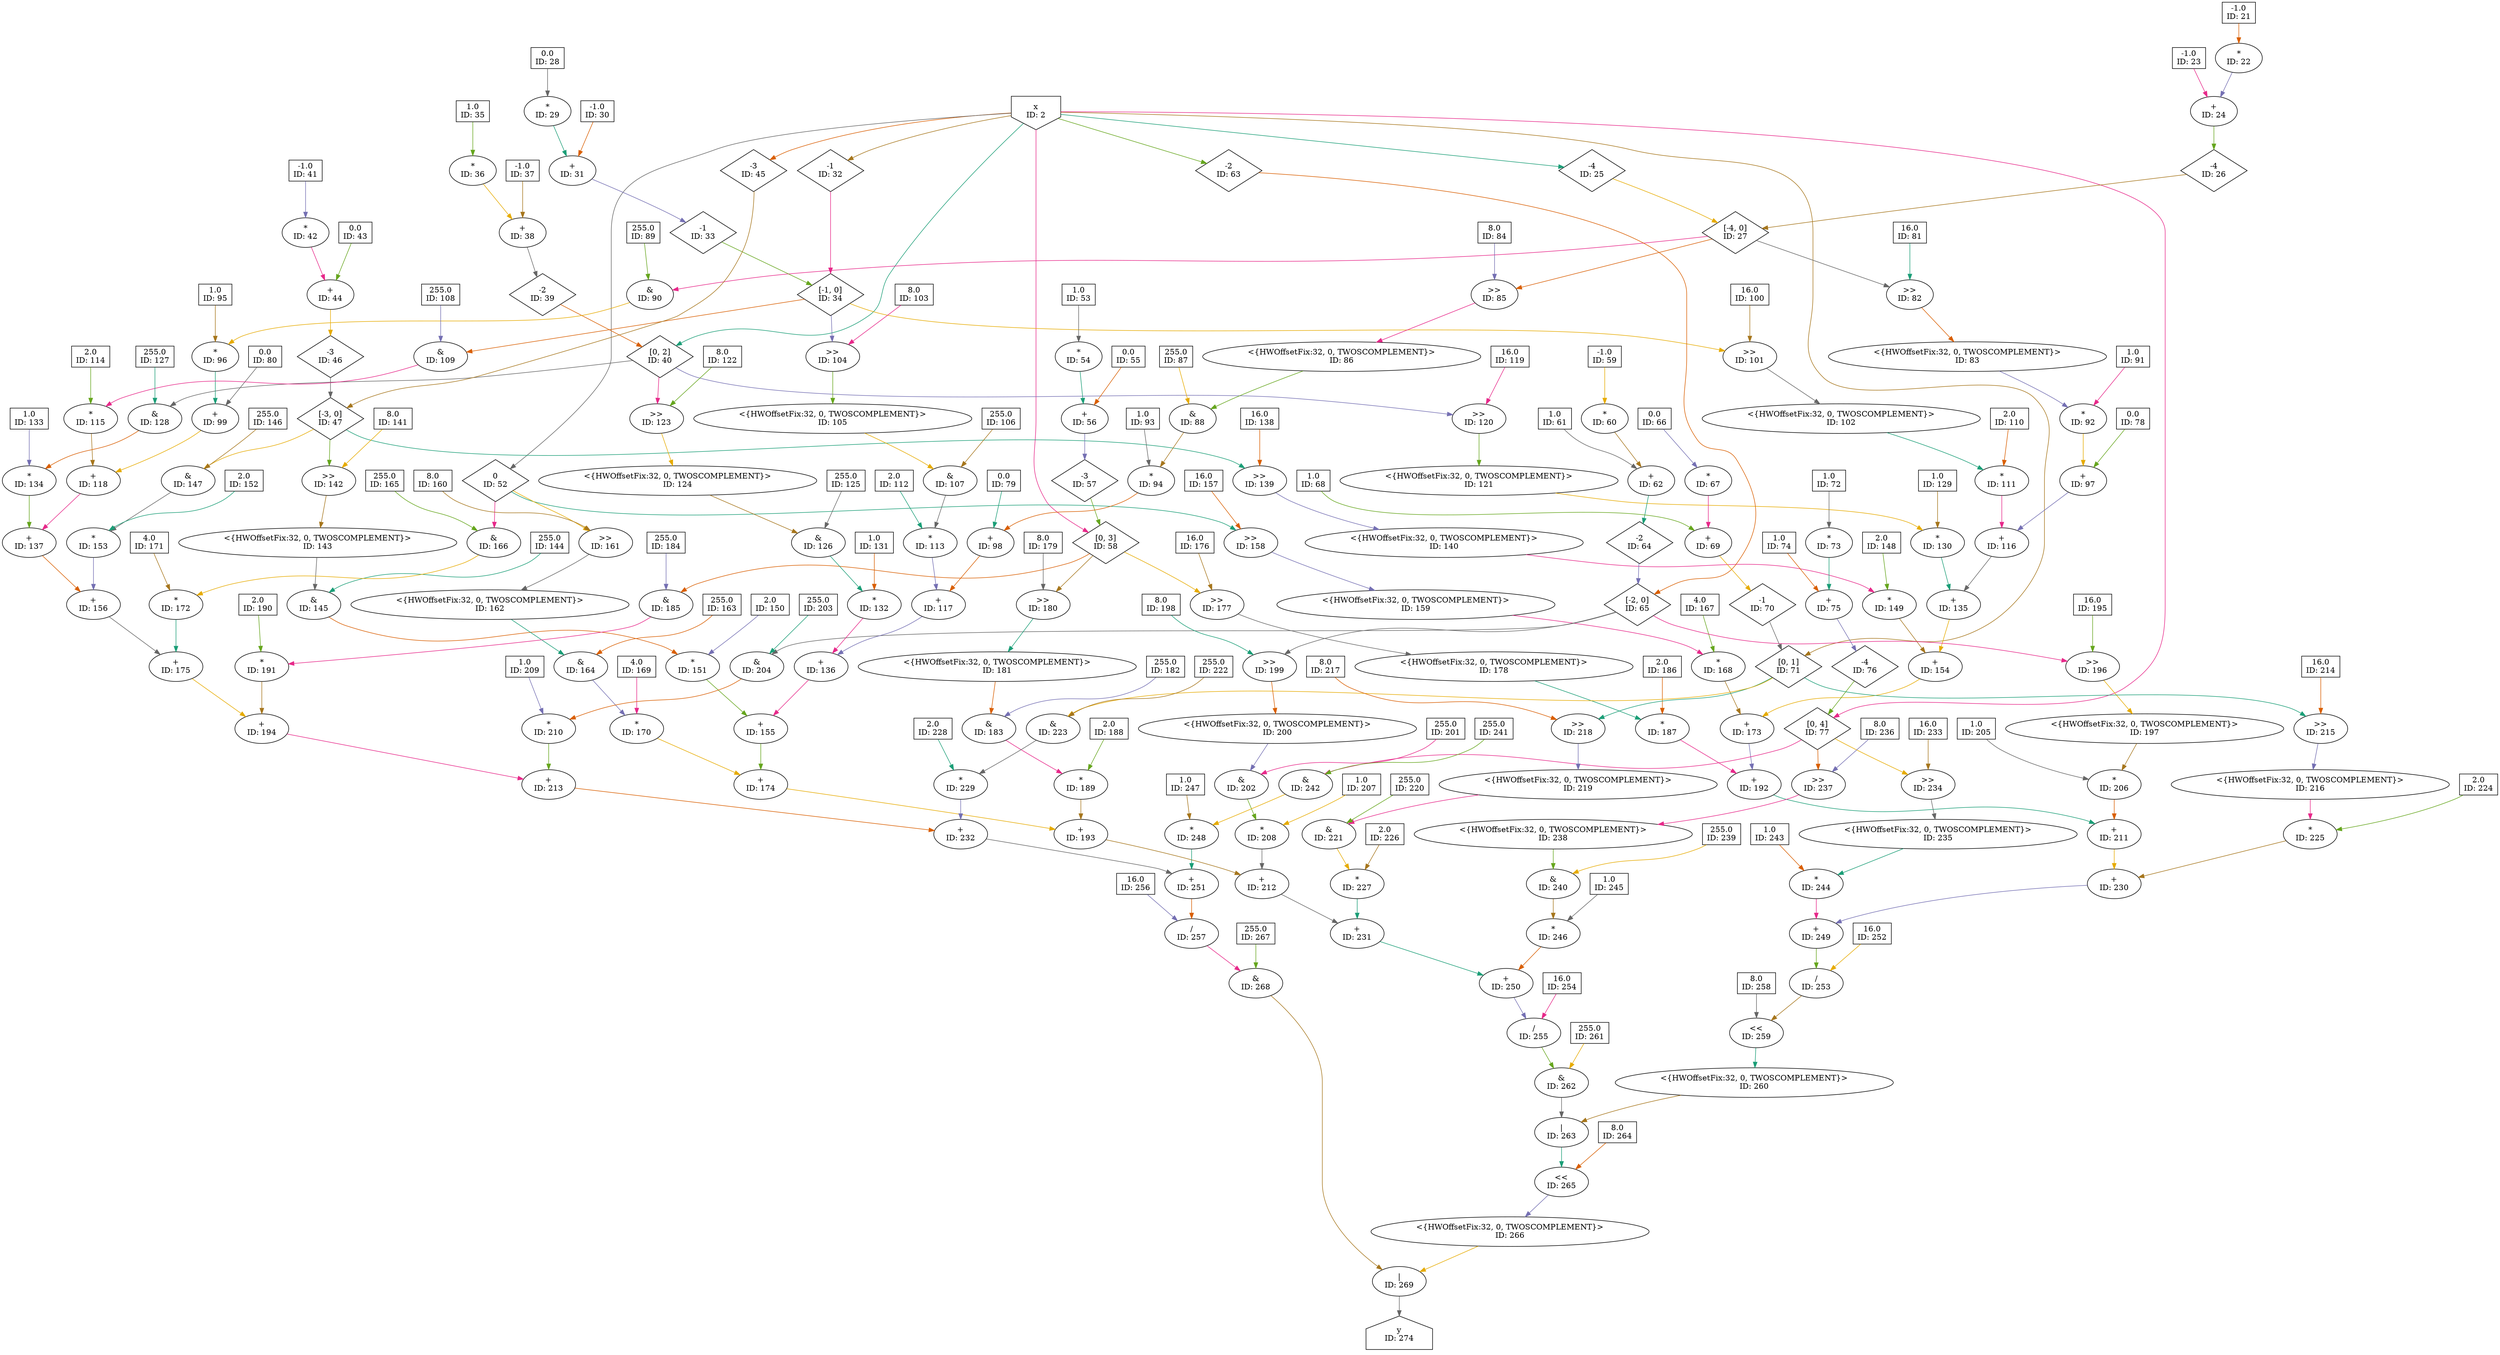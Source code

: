 digraph GaussianBlurDFEKernel_original{
	NodeConstantRawBits78 [shape=box, label="0.0\nID: 78"];
	NodeInput2 [shape=invhouse, label="x\nID: 2"];
	NodeStreamOffset25 [shape=diamond, label="-4\nID: 25"];
	NodeConstantDouble21 [shape=box, label="-1.0\nID: 21"];
	NodeMul22 [label="*\nID: 22"];
	NodeConstantDouble23 [shape=box, label="-1.0\nID: 23"];
	NodeAdd24 [label="+\nID: 24"];
	NodeStreamOffset26 [shape=diamond, label="-4\nID: 26"];
	NodeDynamicStreamOffset27 [shape=diamond, label="[-4, 0]\nID: 27"];
	NodeConstantDouble81 [shape=box, label="16.0\nID: 81"];
	NodeShift82 [label=">>\nID: 82"];
	NodeReinterpret83 [label="<{HWOffsetFix:32, 0, TWOSCOMPLEMENT}>\nID: 83"];
	NodeConstantDouble91 [shape=box, label="1.0\nID: 91"];
	NodeMul92 [label="*\nID: 92"];
	NodeAdd97 [label="+\nID: 97"];
	NodeStreamOffset32 [shape=diamond, label="-1\nID: 32"];
	NodeConstantDouble28 [shape=box, label="0.0\nID: 28"];
	NodeMul29 [label="*\nID: 29"];
	NodeConstantDouble30 [shape=box, label="-1.0\nID: 30"];
	NodeAdd31 [label="+\nID: 31"];
	NodeStreamOffset33 [shape=diamond, label="-1\nID: 33"];
	NodeDynamicStreamOffset34 [shape=diamond, label="[-1, 0]\nID: 34"];
	NodeConstantDouble100 [shape=box, label="16.0\nID: 100"];
	NodeShift101 [label=">>\nID: 101"];
	NodeReinterpret102 [label="<{HWOffsetFix:32, 0, TWOSCOMPLEMENT}>\nID: 102"];
	NodeConstantDouble110 [shape=box, label="2.0\nID: 110"];
	NodeMul111 [label="*\nID: 111"];
	NodeAdd116 [label="+\nID: 116"];
	NodeConstantDouble35 [shape=box, label="1.0\nID: 35"];
	NodeMul36 [label="*\nID: 36"];
	NodeConstantDouble37 [shape=box, label="-1.0\nID: 37"];
	NodeAdd38 [label="+\nID: 38"];
	NodeStreamOffset39 [shape=diamond, label="-2\nID: 39"];
	NodeDynamicStreamOffset40 [shape=diamond, label="[0, 2]\nID: 40"];
	NodeConstantDouble119 [shape=box, label="16.0\nID: 119"];
	NodeShift120 [label=">>\nID: 120"];
	NodeReinterpret121 [label="<{HWOffsetFix:32, 0, TWOSCOMPLEMENT}>\nID: 121"];
	NodeConstantDouble129 [shape=box, label="1.0\nID: 129"];
	NodeMul130 [label="*\nID: 130"];
	NodeAdd135 [label="+\nID: 135"];
	NodeStreamOffset45 [shape=diamond, label="-3\nID: 45"];
	NodeConstantDouble41 [shape=box, label="-1.0\nID: 41"];
	NodeMul42 [label="*\nID: 42"];
	NodeConstantDouble43 [shape=box, label="0.0\nID: 43"];
	NodeAdd44 [label="+\nID: 44"];
	NodeStreamOffset46 [shape=diamond, label="-3\nID: 46"];
	NodeDynamicStreamOffset47 [shape=diamond, label="[-3, 0]\nID: 47"];
	NodeConstantDouble138 [shape=box, label="16.0\nID: 138"];
	NodeShift139 [label=">>\nID: 139"];
	NodeReinterpret140 [label="<{HWOffsetFix:32, 0, TWOSCOMPLEMENT}>\nID: 140"];
	NodeConstantDouble148 [shape=box, label="2.0\nID: 148"];
	NodeMul149 [label="*\nID: 149"];
	NodeAdd154 [label="+\nID: 154"];
	NodeStreamOffset52 [shape=diamond, label="0\nID: 52"];
	NodeConstantDouble157 [shape=box, label="16.0\nID: 157"];
	NodeShift158 [label=">>\nID: 158"];
	NodeReinterpret159 [label="<{HWOffsetFix:32, 0, TWOSCOMPLEMENT}>\nID: 159"];
	NodeConstantDouble167 [shape=box, label="4.0\nID: 167"];
	NodeMul168 [label="*\nID: 168"];
	NodeAdd173 [label="+\nID: 173"];
	NodeConstantDouble53 [shape=box, label="1.0\nID: 53"];
	NodeMul54 [label="*\nID: 54"];
	NodeConstantDouble55 [shape=box, label="0.0\nID: 55"];
	NodeAdd56 [label="+\nID: 56"];
	NodeStreamOffset57 [shape=diamond, label="-3\nID: 57"];
	NodeDynamicStreamOffset58 [shape=diamond, label="[0, 3]\nID: 58"];
	NodeConstantDouble176 [shape=box, label="16.0\nID: 176"];
	NodeShift177 [label=">>\nID: 177"];
	NodeReinterpret178 [label="<{HWOffsetFix:32, 0, TWOSCOMPLEMENT}>\nID: 178"];
	NodeConstantDouble186 [shape=box, label="2.0\nID: 186"];
	NodeMul187 [label="*\nID: 187"];
	NodeAdd192 [label="+\nID: 192"];
	NodeStreamOffset63 [shape=diamond, label="-2\nID: 63"];
	NodeConstantDouble59 [shape=box, label="-1.0\nID: 59"];
	NodeMul60 [label="*\nID: 60"];
	NodeConstantDouble61 [shape=box, label="1.0\nID: 61"];
	NodeAdd62 [label="+\nID: 62"];
	NodeStreamOffset64 [shape=diamond, label="-2\nID: 64"];
	NodeDynamicStreamOffset65 [shape=diamond, label="[-2, 0]\nID: 65"];
	NodeConstantDouble195 [shape=box, label="16.0\nID: 195"];
	NodeShift196 [label=">>\nID: 196"];
	NodeReinterpret197 [label="<{HWOffsetFix:32, 0, TWOSCOMPLEMENT}>\nID: 197"];
	NodeConstantDouble205 [shape=box, label="1.0\nID: 205"];
	NodeMul206 [label="*\nID: 206"];
	NodeAdd211 [label="+\nID: 211"];
	NodeConstantDouble66 [shape=box, label="0.0\nID: 66"];
	NodeMul67 [label="*\nID: 67"];
	NodeConstantDouble68 [shape=box, label="1.0\nID: 68"];
	NodeAdd69 [label="+\nID: 69"];
	NodeStreamOffset70 [shape=diamond, label="-1\nID: 70"];
	NodeDynamicStreamOffset71 [shape=diamond, label="[0, 1]\nID: 71"];
	NodeConstantDouble214 [shape=box, label="16.0\nID: 214"];
	NodeShift215 [label=">>\nID: 215"];
	NodeReinterpret216 [label="<{HWOffsetFix:32, 0, TWOSCOMPLEMENT}>\nID: 216"];
	NodeConstantDouble224 [shape=box, label="2.0\nID: 224"];
	NodeMul225 [label="*\nID: 225"];
	NodeAdd230 [label="+\nID: 230"];
	NodeConstantDouble72 [shape=box, label="1.0\nID: 72"];
	NodeMul73 [label="*\nID: 73"];
	NodeConstantDouble74 [shape=box, label="1.0\nID: 74"];
	NodeAdd75 [label="+\nID: 75"];
	NodeStreamOffset76 [shape=diamond, label="-4\nID: 76"];
	NodeDynamicStreamOffset77 [shape=diamond, label="[0, 4]\nID: 77"];
	NodeConstantDouble233 [shape=box, label="16.0\nID: 233"];
	NodeShift234 [label=">>\nID: 234"];
	NodeReinterpret235 [label="<{HWOffsetFix:32, 0, TWOSCOMPLEMENT}>\nID: 235"];
	NodeConstantDouble243 [shape=box, label="1.0\nID: 243"];
	NodeMul244 [label="*\nID: 244"];
	NodeAdd249 [label="+\nID: 249"];
	NodeConstantDouble252 [shape=box, label="16.0\nID: 252"];
	NodeDiv253 [label="/\nID: 253"];
	NodeConstantDouble258 [shape=box, label="8.0\nID: 258"];
	NodeShift259 [label="<<\nID: 259"];
	NodeReinterpret260 [label="<{HWOffsetFix:32, 0, TWOSCOMPLEMENT}>\nID: 260"];
	NodeConstantRawBits79 [shape=box, label="0.0\nID: 79"];
	NodeConstantDouble84 [shape=box, label="8.0\nID: 84"];
	NodeShift85 [label=">>\nID: 85"];
	NodeReinterpret86 [label="<{HWOffsetFix:32, 0, TWOSCOMPLEMENT}>\nID: 86"];
	NodeConstantDouble87 [shape=box, label="255.0\nID: 87"];
	NodeAnd88 [label="&\nID: 88"];
	NodeConstantDouble93 [shape=box, label="1.0\nID: 93"];
	NodeMul94 [label="*\nID: 94"];
	NodeAdd98 [label="+\nID: 98"];
	NodeConstantDouble103 [shape=box, label="8.0\nID: 103"];
	NodeShift104 [label=">>\nID: 104"];
	NodeReinterpret105 [label="<{HWOffsetFix:32, 0, TWOSCOMPLEMENT}>\nID: 105"];
	NodeConstantDouble106 [shape=box, label="255.0\nID: 106"];
	NodeAnd107 [label="&\nID: 107"];
	NodeConstantDouble112 [shape=box, label="2.0\nID: 112"];
	NodeMul113 [label="*\nID: 113"];
	NodeAdd117 [label="+\nID: 117"];
	NodeConstantDouble122 [shape=box, label="8.0\nID: 122"];
	NodeShift123 [label=">>\nID: 123"];
	NodeReinterpret124 [label="<{HWOffsetFix:32, 0, TWOSCOMPLEMENT}>\nID: 124"];
	NodeConstantDouble125 [shape=box, label="255.0\nID: 125"];
	NodeAnd126 [label="&\nID: 126"];
	NodeConstantDouble131 [shape=box, label="1.0\nID: 131"];
	NodeMul132 [label="*\nID: 132"];
	NodeAdd136 [label="+\nID: 136"];
	NodeConstantDouble141 [shape=box, label="8.0\nID: 141"];
	NodeShift142 [label=">>\nID: 142"];
	NodeReinterpret143 [label="<{HWOffsetFix:32, 0, TWOSCOMPLEMENT}>\nID: 143"];
	NodeConstantDouble144 [shape=box, label="255.0\nID: 144"];
	NodeAnd145 [label="&\nID: 145"];
	NodeConstantDouble150 [shape=box, label="2.0\nID: 150"];
	NodeMul151 [label="*\nID: 151"];
	NodeAdd155 [label="+\nID: 155"];
	NodeConstantDouble160 [shape=box, label="8.0\nID: 160"];
	NodeShift161 [label=">>\nID: 161"];
	NodeReinterpret162 [label="<{HWOffsetFix:32, 0, TWOSCOMPLEMENT}>\nID: 162"];
	NodeConstantDouble163 [shape=box, label="255.0\nID: 163"];
	NodeAnd164 [label="&\nID: 164"];
	NodeConstantDouble169 [shape=box, label="4.0\nID: 169"];
	NodeMul170 [label="*\nID: 170"];
	NodeAdd174 [label="+\nID: 174"];
	NodeConstantDouble179 [shape=box, label="8.0\nID: 179"];
	NodeShift180 [label=">>\nID: 180"];
	NodeReinterpret181 [label="<{HWOffsetFix:32, 0, TWOSCOMPLEMENT}>\nID: 181"];
	NodeConstantDouble182 [shape=box, label="255.0\nID: 182"];
	NodeAnd183 [label="&\nID: 183"];
	NodeConstantDouble188 [shape=box, label="2.0\nID: 188"];
	NodeMul189 [label="*\nID: 189"];
	NodeAdd193 [label="+\nID: 193"];
	NodeConstantDouble198 [shape=box, label="8.0\nID: 198"];
	NodeShift199 [label=">>\nID: 199"];
	NodeReinterpret200 [label="<{HWOffsetFix:32, 0, TWOSCOMPLEMENT}>\nID: 200"];
	NodeConstantDouble201 [shape=box, label="255.0\nID: 201"];
	NodeAnd202 [label="&\nID: 202"];
	NodeConstantDouble207 [shape=box, label="1.0\nID: 207"];
	NodeMul208 [label="*\nID: 208"];
	NodeAdd212 [label="+\nID: 212"];
	NodeConstantDouble217 [shape=box, label="8.0\nID: 217"];
	NodeShift218 [label=">>\nID: 218"];
	NodeReinterpret219 [label="<{HWOffsetFix:32, 0, TWOSCOMPLEMENT}>\nID: 219"];
	NodeConstantDouble220 [shape=box, label="255.0\nID: 220"];
	NodeAnd221 [label="&\nID: 221"];
	NodeConstantDouble226 [shape=box, label="2.0\nID: 226"];
	NodeMul227 [label="*\nID: 227"];
	NodeAdd231 [label="+\nID: 231"];
	NodeConstantDouble236 [shape=box, label="8.0\nID: 236"];
	NodeShift237 [label=">>\nID: 237"];
	NodeReinterpret238 [label="<{HWOffsetFix:32, 0, TWOSCOMPLEMENT}>\nID: 238"];
	NodeConstantDouble239 [shape=box, label="255.0\nID: 239"];
	NodeAnd240 [label="&\nID: 240"];
	NodeConstantDouble245 [shape=box, label="1.0\nID: 245"];
	NodeMul246 [label="*\nID: 246"];
	NodeAdd250 [label="+\nID: 250"];
	NodeConstantDouble254 [shape=box, label="16.0\nID: 254"];
	NodeDiv255 [label="/\nID: 255"];
	NodeConstantDouble261 [shape=box, label="255.0\nID: 261"];
	NodeAnd262 [label="&\nID: 262"];
	NodeOr263 [label="|\nID: 263"];
	NodeConstantDouble264 [shape=box, label="8.0\nID: 264"];
	NodeShift265 [label="<<\nID: 265"];
	NodeReinterpret266 [label="<{HWOffsetFix:32, 0, TWOSCOMPLEMENT}>\nID: 266"];
	NodeConstantRawBits80 [shape=box, label="0.0\nID: 80"];
	NodeConstantDouble89 [shape=box, label="255.0\nID: 89"];
	NodeAnd90 [label="&\nID: 90"];
	NodeConstantDouble95 [shape=box, label="1.0\nID: 95"];
	NodeMul96 [label="*\nID: 96"];
	NodeAdd99 [label="+\nID: 99"];
	NodeConstantDouble108 [shape=box, label="255.0\nID: 108"];
	NodeAnd109 [label="&\nID: 109"];
	NodeConstantDouble114 [shape=box, label="2.0\nID: 114"];
	NodeMul115 [label="*\nID: 115"];
	NodeAdd118 [label="+\nID: 118"];
	NodeConstantDouble127 [shape=box, label="255.0\nID: 127"];
	NodeAnd128 [label="&\nID: 128"];
	NodeConstantDouble133 [shape=box, label="1.0\nID: 133"];
	NodeMul134 [label="*\nID: 134"];
	NodeAdd137 [label="+\nID: 137"];
	NodeConstantDouble146 [shape=box, label="255.0\nID: 146"];
	NodeAnd147 [label="&\nID: 147"];
	NodeConstantDouble152 [shape=box, label="2.0\nID: 152"];
	NodeMul153 [label="*\nID: 153"];
	NodeAdd156 [label="+\nID: 156"];
	NodeConstantDouble165 [shape=box, label="255.0\nID: 165"];
	NodeAnd166 [label="&\nID: 166"];
	NodeConstantDouble171 [shape=box, label="4.0\nID: 171"];
	NodeMul172 [label="*\nID: 172"];
	NodeAdd175 [label="+\nID: 175"];
	NodeConstantDouble184 [shape=box, label="255.0\nID: 184"];
	NodeAnd185 [label="&\nID: 185"];
	NodeConstantDouble190 [shape=box, label="2.0\nID: 190"];
	NodeMul191 [label="*\nID: 191"];
	NodeAdd194 [label="+\nID: 194"];
	NodeConstantDouble203 [shape=box, label="255.0\nID: 203"];
	NodeAnd204 [label="&\nID: 204"];
	NodeConstantDouble209 [shape=box, label="1.0\nID: 209"];
	NodeMul210 [label="*\nID: 210"];
	NodeAdd213 [label="+\nID: 213"];
	NodeConstantDouble222 [shape=box, label="255.0\nID: 222"];
	NodeAnd223 [label="&\nID: 223"];
	NodeConstantDouble228 [shape=box, label="2.0\nID: 228"];
	NodeMul229 [label="*\nID: 229"];
	NodeAdd232 [label="+\nID: 232"];
	NodeConstantDouble241 [shape=box, label="255.0\nID: 241"];
	NodeAnd242 [label="&\nID: 242"];
	NodeConstantDouble247 [shape=box, label="1.0\nID: 247"];
	NodeMul248 [label="*\nID: 248"];
	NodeAdd251 [label="+\nID: 251"];
	NodeConstantDouble256 [shape=box, label="16.0\nID: 256"];
	NodeDiv257 [label="/\nID: 257"];
	NodeConstantDouble267 [shape=box, label="255.0\nID: 267"];
	NodeAnd268 [label="&\nID: 268"];
	NodeOr269 [label="|\nID: 269"];
	NodeOutput274 [shape=house, label="y\nID: 274"];
	NodeInput2 -> NodeStreamOffset25[color="/dark28/1" photon_data="EDGE,SrcNode:2,SrcNodePort:data"];
	NodeConstantDouble21 -> NodeMul22[color="/dark28/2" photon_data="EDGE,SrcNode:21,SrcNodePort:value"];
	NodeMul22 -> NodeAdd24[color="/dark28/3" photon_data="EDGE,SrcNode:22,SrcNodePort:result"];
	NodeConstantDouble23 -> NodeAdd24[color="/dark28/4" photon_data="EDGE,SrcNode:23,SrcNodePort:value"];
	NodeAdd24 -> NodeStreamOffset26[color="/dark28/5" photon_data="EDGE,SrcNode:24,SrcNodePort:result"];
	NodeStreamOffset25 -> NodeDynamicStreamOffset27[color="/dark28/6" photon_data="EDGE,SrcNode:25,SrcNodePort:output"];
	NodeStreamOffset26 -> NodeDynamicStreamOffset27[color="/dark28/7" photon_data="EDGE,SrcNode:26,SrcNodePort:output"];
	NodeDynamicStreamOffset27 -> NodeShift82[color="/dark28/8" photon_data="EDGE,SrcNode:27,SrcNodePort:output"];
	NodeConstantDouble81 -> NodeShift82[color="/dark28/1" photon_data="EDGE,SrcNode:81,SrcNodePort:value"];
	NodeShift82 -> NodeReinterpret83[color="/dark28/2" photon_data="EDGE,SrcNode:82,SrcNodePort:dataout"];
	NodeReinterpret83 -> NodeMul92[color="/dark28/3" photon_data="EDGE,SrcNode:83,SrcNodePort:output"];
	NodeConstantDouble91 -> NodeMul92[color="/dark28/4" photon_data="EDGE,SrcNode:91,SrcNodePort:value"];
	NodeConstantRawBits78 -> NodeAdd97[color="/dark28/5" photon_data="EDGE,SrcNode:78,SrcNodePort:value"];
	NodeMul92 -> NodeAdd97[color="/dark28/6" photon_data="EDGE,SrcNode:92,SrcNodePort:result"];
	NodeInput2 -> NodeStreamOffset32[color="/dark28/7" photon_data="EDGE,SrcNode:2,SrcNodePort:data"];
	NodeConstantDouble28 -> NodeMul29[color="/dark28/8" photon_data="EDGE,SrcNode:28,SrcNodePort:value"];
	NodeMul29 -> NodeAdd31[color="/dark28/1" photon_data="EDGE,SrcNode:29,SrcNodePort:result"];
	NodeConstantDouble30 -> NodeAdd31[color="/dark28/2" photon_data="EDGE,SrcNode:30,SrcNodePort:value"];
	NodeAdd31 -> NodeStreamOffset33[color="/dark28/3" photon_data="EDGE,SrcNode:31,SrcNodePort:result"];
	NodeStreamOffset32 -> NodeDynamicStreamOffset34[color="/dark28/4" photon_data="EDGE,SrcNode:32,SrcNodePort:output"];
	NodeStreamOffset33 -> NodeDynamicStreamOffset34[color="/dark28/5" photon_data="EDGE,SrcNode:33,SrcNodePort:output"];
	NodeDynamicStreamOffset34 -> NodeShift101[color="/dark28/6" photon_data="EDGE,SrcNode:34,SrcNodePort:output"];
	NodeConstantDouble100 -> NodeShift101[color="/dark28/7" photon_data="EDGE,SrcNode:100,SrcNodePort:value"];
	NodeShift101 -> NodeReinterpret102[color="/dark28/8" photon_data="EDGE,SrcNode:101,SrcNodePort:dataout"];
	NodeReinterpret102 -> NodeMul111[color="/dark28/1" photon_data="EDGE,SrcNode:102,SrcNodePort:output"];
	NodeConstantDouble110 -> NodeMul111[color="/dark28/2" photon_data="EDGE,SrcNode:110,SrcNodePort:value"];
	NodeAdd97 -> NodeAdd116[color="/dark28/3" photon_data="EDGE,SrcNode:97,SrcNodePort:result"];
	NodeMul111 -> NodeAdd116[color="/dark28/4" photon_data="EDGE,SrcNode:111,SrcNodePort:result"];
	NodeConstantDouble35 -> NodeMul36[color="/dark28/5" photon_data="EDGE,SrcNode:35,SrcNodePort:value"];
	NodeMul36 -> NodeAdd38[color="/dark28/6" photon_data="EDGE,SrcNode:36,SrcNodePort:result"];
	NodeConstantDouble37 -> NodeAdd38[color="/dark28/7" photon_data="EDGE,SrcNode:37,SrcNodePort:value"];
	NodeAdd38 -> NodeStreamOffset39[color="/dark28/8" photon_data="EDGE,SrcNode:38,SrcNodePort:result"];
	NodeInput2 -> NodeDynamicStreamOffset40[color="/dark28/1" photon_data="EDGE,SrcNode:2,SrcNodePort:data"];
	NodeStreamOffset39 -> NodeDynamicStreamOffset40[color="/dark28/2" photon_data="EDGE,SrcNode:39,SrcNodePort:output"];
	NodeDynamicStreamOffset40 -> NodeShift120[color="/dark28/3" photon_data="EDGE,SrcNode:40,SrcNodePort:output"];
	NodeConstantDouble119 -> NodeShift120[color="/dark28/4" photon_data="EDGE,SrcNode:119,SrcNodePort:value"];
	NodeShift120 -> NodeReinterpret121[color="/dark28/5" photon_data="EDGE,SrcNode:120,SrcNodePort:dataout"];
	NodeReinterpret121 -> NodeMul130[color="/dark28/6" photon_data="EDGE,SrcNode:121,SrcNodePort:output"];
	NodeConstantDouble129 -> NodeMul130[color="/dark28/7" photon_data="EDGE,SrcNode:129,SrcNodePort:value"];
	NodeAdd116 -> NodeAdd135[color="/dark28/8" photon_data="EDGE,SrcNode:116,SrcNodePort:result"];
	NodeMul130 -> NodeAdd135[color="/dark28/1" photon_data="EDGE,SrcNode:130,SrcNodePort:result"];
	NodeInput2 -> NodeStreamOffset45[color="/dark28/2" photon_data="EDGE,SrcNode:2,SrcNodePort:data"];
	NodeConstantDouble41 -> NodeMul42[color="/dark28/3" photon_data="EDGE,SrcNode:41,SrcNodePort:value"];
	NodeMul42 -> NodeAdd44[color="/dark28/4" photon_data="EDGE,SrcNode:42,SrcNodePort:result"];
	NodeConstantDouble43 -> NodeAdd44[color="/dark28/5" photon_data="EDGE,SrcNode:43,SrcNodePort:value"];
	NodeAdd44 -> NodeStreamOffset46[color="/dark28/6" photon_data="EDGE,SrcNode:44,SrcNodePort:result"];
	NodeStreamOffset45 -> NodeDynamicStreamOffset47[color="/dark28/7" photon_data="EDGE,SrcNode:45,SrcNodePort:output"];
	NodeStreamOffset46 -> NodeDynamicStreamOffset47[color="/dark28/8" photon_data="EDGE,SrcNode:46,SrcNodePort:output"];
	NodeDynamicStreamOffset47 -> NodeShift139[color="/dark28/1" photon_data="EDGE,SrcNode:47,SrcNodePort:output"];
	NodeConstantDouble138 -> NodeShift139[color="/dark28/2" photon_data="EDGE,SrcNode:138,SrcNodePort:value"];
	NodeShift139 -> NodeReinterpret140[color="/dark28/3" photon_data="EDGE,SrcNode:139,SrcNodePort:dataout"];
	NodeReinterpret140 -> NodeMul149[color="/dark28/4" photon_data="EDGE,SrcNode:140,SrcNodePort:output"];
	NodeConstantDouble148 -> NodeMul149[color="/dark28/5" photon_data="EDGE,SrcNode:148,SrcNodePort:value"];
	NodeAdd135 -> NodeAdd154[color="/dark28/6" photon_data="EDGE,SrcNode:135,SrcNodePort:result"];
	NodeMul149 -> NodeAdd154[color="/dark28/7" photon_data="EDGE,SrcNode:149,SrcNodePort:result"];
	NodeInput2 -> NodeStreamOffset52[color="/dark28/8" photon_data="EDGE,SrcNode:2,SrcNodePort:data"];
	NodeStreamOffset52 -> NodeShift158[color="/dark28/1" photon_data="EDGE,SrcNode:52,SrcNodePort:output"];
	NodeConstantDouble157 -> NodeShift158[color="/dark28/2" photon_data="EDGE,SrcNode:157,SrcNodePort:value"];
	NodeShift158 -> NodeReinterpret159[color="/dark28/3" photon_data="EDGE,SrcNode:158,SrcNodePort:dataout"];
	NodeReinterpret159 -> NodeMul168[color="/dark28/4" photon_data="EDGE,SrcNode:159,SrcNodePort:output"];
	NodeConstantDouble167 -> NodeMul168[color="/dark28/5" photon_data="EDGE,SrcNode:167,SrcNodePort:value"];
	NodeAdd154 -> NodeAdd173[color="/dark28/6" photon_data="EDGE,SrcNode:154,SrcNodePort:result"];
	NodeMul168 -> NodeAdd173[color="/dark28/7" photon_data="EDGE,SrcNode:168,SrcNodePort:result"];
	NodeConstantDouble53 -> NodeMul54[color="/dark28/8" photon_data="EDGE,SrcNode:53,SrcNodePort:value"];
	NodeMul54 -> NodeAdd56[color="/dark28/1" photon_data="EDGE,SrcNode:54,SrcNodePort:result"];
	NodeConstantDouble55 -> NodeAdd56[color="/dark28/2" photon_data="EDGE,SrcNode:55,SrcNodePort:value"];
	NodeAdd56 -> NodeStreamOffset57[color="/dark28/3" photon_data="EDGE,SrcNode:56,SrcNodePort:result"];
	NodeInput2 -> NodeDynamicStreamOffset58[color="/dark28/4" photon_data="EDGE,SrcNode:2,SrcNodePort:data"];
	NodeStreamOffset57 -> NodeDynamicStreamOffset58[color="/dark28/5" photon_data="EDGE,SrcNode:57,SrcNodePort:output"];
	NodeDynamicStreamOffset58 -> NodeShift177[color="/dark28/6" photon_data="EDGE,SrcNode:58,SrcNodePort:output"];
	NodeConstantDouble176 -> NodeShift177[color="/dark28/7" photon_data="EDGE,SrcNode:176,SrcNodePort:value"];
	NodeShift177 -> NodeReinterpret178[color="/dark28/8" photon_data="EDGE,SrcNode:177,SrcNodePort:dataout"];
	NodeReinterpret178 -> NodeMul187[color="/dark28/1" photon_data="EDGE,SrcNode:178,SrcNodePort:output"];
	NodeConstantDouble186 -> NodeMul187[color="/dark28/2" photon_data="EDGE,SrcNode:186,SrcNodePort:value"];
	NodeAdd173 -> NodeAdd192[color="/dark28/3" photon_data="EDGE,SrcNode:173,SrcNodePort:result"];
	NodeMul187 -> NodeAdd192[color="/dark28/4" photon_data="EDGE,SrcNode:187,SrcNodePort:result"];
	NodeInput2 -> NodeStreamOffset63[color="/dark28/5" photon_data="EDGE,SrcNode:2,SrcNodePort:data"];
	NodeConstantDouble59 -> NodeMul60[color="/dark28/6" photon_data="EDGE,SrcNode:59,SrcNodePort:value"];
	NodeMul60 -> NodeAdd62[color="/dark28/7" photon_data="EDGE,SrcNode:60,SrcNodePort:result"];
	NodeConstantDouble61 -> NodeAdd62[color="/dark28/8" photon_data="EDGE,SrcNode:61,SrcNodePort:value"];
	NodeAdd62 -> NodeStreamOffset64[color="/dark28/1" photon_data="EDGE,SrcNode:62,SrcNodePort:result"];
	NodeStreamOffset63 -> NodeDynamicStreamOffset65[color="/dark28/2" photon_data="EDGE,SrcNode:63,SrcNodePort:output"];
	NodeStreamOffset64 -> NodeDynamicStreamOffset65[color="/dark28/3" photon_data="EDGE,SrcNode:64,SrcNodePort:output"];
	NodeDynamicStreamOffset65 -> NodeShift196[color="/dark28/4" photon_data="EDGE,SrcNode:65,SrcNodePort:output"];
	NodeConstantDouble195 -> NodeShift196[color="/dark28/5" photon_data="EDGE,SrcNode:195,SrcNodePort:value"];
	NodeShift196 -> NodeReinterpret197[color="/dark28/6" photon_data="EDGE,SrcNode:196,SrcNodePort:dataout"];
	NodeReinterpret197 -> NodeMul206[color="/dark28/7" photon_data="EDGE,SrcNode:197,SrcNodePort:output"];
	NodeConstantDouble205 -> NodeMul206[color="/dark28/8" photon_data="EDGE,SrcNode:205,SrcNodePort:value"];
	NodeAdd192 -> NodeAdd211[color="/dark28/1" photon_data="EDGE,SrcNode:192,SrcNodePort:result"];
	NodeMul206 -> NodeAdd211[color="/dark28/2" photon_data="EDGE,SrcNode:206,SrcNodePort:result"];
	NodeConstantDouble66 -> NodeMul67[color="/dark28/3" photon_data="EDGE,SrcNode:66,SrcNodePort:value"];
	NodeMul67 -> NodeAdd69[color="/dark28/4" photon_data="EDGE,SrcNode:67,SrcNodePort:result"];
	NodeConstantDouble68 -> NodeAdd69[color="/dark28/5" photon_data="EDGE,SrcNode:68,SrcNodePort:value"];
	NodeAdd69 -> NodeStreamOffset70[color="/dark28/6" photon_data="EDGE,SrcNode:69,SrcNodePort:result"];
	NodeInput2 -> NodeDynamicStreamOffset71[color="/dark28/7" photon_data="EDGE,SrcNode:2,SrcNodePort:data"];
	NodeStreamOffset70 -> NodeDynamicStreamOffset71[color="/dark28/8" photon_data="EDGE,SrcNode:70,SrcNodePort:output"];
	NodeDynamicStreamOffset71 -> NodeShift215[color="/dark28/1" photon_data="EDGE,SrcNode:71,SrcNodePort:output"];
	NodeConstantDouble214 -> NodeShift215[color="/dark28/2" photon_data="EDGE,SrcNode:214,SrcNodePort:value"];
	NodeShift215 -> NodeReinterpret216[color="/dark28/3" photon_data="EDGE,SrcNode:215,SrcNodePort:dataout"];
	NodeReinterpret216 -> NodeMul225[color="/dark28/4" photon_data="EDGE,SrcNode:216,SrcNodePort:output"];
	NodeConstantDouble224 -> NodeMul225[color="/dark28/5" photon_data="EDGE,SrcNode:224,SrcNodePort:value"];
	NodeAdd211 -> NodeAdd230[color="/dark28/6" photon_data="EDGE,SrcNode:211,SrcNodePort:result"];
	NodeMul225 -> NodeAdd230[color="/dark28/7" photon_data="EDGE,SrcNode:225,SrcNodePort:result"];
	NodeConstantDouble72 -> NodeMul73[color="/dark28/8" photon_data="EDGE,SrcNode:72,SrcNodePort:value"];
	NodeMul73 -> NodeAdd75[color="/dark28/1" photon_data="EDGE,SrcNode:73,SrcNodePort:result"];
	NodeConstantDouble74 -> NodeAdd75[color="/dark28/2" photon_data="EDGE,SrcNode:74,SrcNodePort:value"];
	NodeAdd75 -> NodeStreamOffset76[color="/dark28/3" photon_data="EDGE,SrcNode:75,SrcNodePort:result"];
	NodeInput2 -> NodeDynamicStreamOffset77[color="/dark28/4" photon_data="EDGE,SrcNode:2,SrcNodePort:data"];
	NodeStreamOffset76 -> NodeDynamicStreamOffset77[color="/dark28/5" photon_data="EDGE,SrcNode:76,SrcNodePort:output"];
	NodeDynamicStreamOffset77 -> NodeShift234[color="/dark28/6" photon_data="EDGE,SrcNode:77,SrcNodePort:output"];
	NodeConstantDouble233 -> NodeShift234[color="/dark28/7" photon_data="EDGE,SrcNode:233,SrcNodePort:value"];
	NodeShift234 -> NodeReinterpret235[color="/dark28/8" photon_data="EDGE,SrcNode:234,SrcNodePort:dataout"];
	NodeReinterpret235 -> NodeMul244[color="/dark28/1" photon_data="EDGE,SrcNode:235,SrcNodePort:output"];
	NodeConstantDouble243 -> NodeMul244[color="/dark28/2" photon_data="EDGE,SrcNode:243,SrcNodePort:value"];
	NodeAdd230 -> NodeAdd249[color="/dark28/3" photon_data="EDGE,SrcNode:230,SrcNodePort:result"];
	NodeMul244 -> NodeAdd249[color="/dark28/4" photon_data="EDGE,SrcNode:244,SrcNodePort:result"];
	NodeAdd249 -> NodeDiv253[color="/dark28/5" photon_data="EDGE,SrcNode:249,SrcNodePort:result"];
	NodeConstantDouble252 -> NodeDiv253[color="/dark28/6" photon_data="EDGE,SrcNode:252,SrcNodePort:value"];
	NodeDiv253 -> NodeShift259[color="/dark28/7" photon_data="EDGE,SrcNode:253,SrcNodePort:result"];
	NodeConstantDouble258 -> NodeShift259[color="/dark28/8" photon_data="EDGE,SrcNode:258,SrcNodePort:value"];
	NodeShift259 -> NodeReinterpret260[color="/dark28/1" photon_data="EDGE,SrcNode:259,SrcNodePort:dataout"];
	NodeDynamicStreamOffset27 -> NodeShift85[color="/dark28/2" photon_data="EDGE,SrcNode:27,SrcNodePort:output"];
	NodeConstantDouble84 -> NodeShift85[color="/dark28/3" photon_data="EDGE,SrcNode:84,SrcNodePort:value"];
	NodeShift85 -> NodeReinterpret86[color="/dark28/4" photon_data="EDGE,SrcNode:85,SrcNodePort:dataout"];
	NodeReinterpret86 -> NodeAnd88[color="/dark28/5" photon_data="EDGE,SrcNode:86,SrcNodePort:output"];
	NodeConstantDouble87 -> NodeAnd88[color="/dark28/6" photon_data="EDGE,SrcNode:87,SrcNodePort:value"];
	NodeAnd88 -> NodeMul94[color="/dark28/7" photon_data="EDGE,SrcNode:88,SrcNodePort:result"];
	NodeConstantDouble93 -> NodeMul94[color="/dark28/8" photon_data="EDGE,SrcNode:93,SrcNodePort:value"];
	NodeConstantRawBits79 -> NodeAdd98[color="/dark28/1" photon_data="EDGE,SrcNode:79,SrcNodePort:value"];
	NodeMul94 -> NodeAdd98[color="/dark28/2" photon_data="EDGE,SrcNode:94,SrcNodePort:result"];
	NodeDynamicStreamOffset34 -> NodeShift104[color="/dark28/3" photon_data="EDGE,SrcNode:34,SrcNodePort:output"];
	NodeConstantDouble103 -> NodeShift104[color="/dark28/4" photon_data="EDGE,SrcNode:103,SrcNodePort:value"];
	NodeShift104 -> NodeReinterpret105[color="/dark28/5" photon_data="EDGE,SrcNode:104,SrcNodePort:dataout"];
	NodeReinterpret105 -> NodeAnd107[color="/dark28/6" photon_data="EDGE,SrcNode:105,SrcNodePort:output"];
	NodeConstantDouble106 -> NodeAnd107[color="/dark28/7" photon_data="EDGE,SrcNode:106,SrcNodePort:value"];
	NodeAnd107 -> NodeMul113[color="/dark28/8" photon_data="EDGE,SrcNode:107,SrcNodePort:result"];
	NodeConstantDouble112 -> NodeMul113[color="/dark28/1" photon_data="EDGE,SrcNode:112,SrcNodePort:value"];
	NodeAdd98 -> NodeAdd117[color="/dark28/2" photon_data="EDGE,SrcNode:98,SrcNodePort:result"];
	NodeMul113 -> NodeAdd117[color="/dark28/3" photon_data="EDGE,SrcNode:113,SrcNodePort:result"];
	NodeDynamicStreamOffset40 -> NodeShift123[color="/dark28/4" photon_data="EDGE,SrcNode:40,SrcNodePort:output"];
	NodeConstantDouble122 -> NodeShift123[color="/dark28/5" photon_data="EDGE,SrcNode:122,SrcNodePort:value"];
	NodeShift123 -> NodeReinterpret124[color="/dark28/6" photon_data="EDGE,SrcNode:123,SrcNodePort:dataout"];
	NodeReinterpret124 -> NodeAnd126[color="/dark28/7" photon_data="EDGE,SrcNode:124,SrcNodePort:output"];
	NodeConstantDouble125 -> NodeAnd126[color="/dark28/8" photon_data="EDGE,SrcNode:125,SrcNodePort:value"];
	NodeAnd126 -> NodeMul132[color="/dark28/1" photon_data="EDGE,SrcNode:126,SrcNodePort:result"];
	NodeConstantDouble131 -> NodeMul132[color="/dark28/2" photon_data="EDGE,SrcNode:131,SrcNodePort:value"];
	NodeAdd117 -> NodeAdd136[color="/dark28/3" photon_data="EDGE,SrcNode:117,SrcNodePort:result"];
	NodeMul132 -> NodeAdd136[color="/dark28/4" photon_data="EDGE,SrcNode:132,SrcNodePort:result"];
	NodeDynamicStreamOffset47 -> NodeShift142[color="/dark28/5" photon_data="EDGE,SrcNode:47,SrcNodePort:output"];
	NodeConstantDouble141 -> NodeShift142[color="/dark28/6" photon_data="EDGE,SrcNode:141,SrcNodePort:value"];
	NodeShift142 -> NodeReinterpret143[color="/dark28/7" photon_data="EDGE,SrcNode:142,SrcNodePort:dataout"];
	NodeReinterpret143 -> NodeAnd145[color="/dark28/8" photon_data="EDGE,SrcNode:143,SrcNodePort:output"];
	NodeConstantDouble144 -> NodeAnd145[color="/dark28/1" photon_data="EDGE,SrcNode:144,SrcNodePort:value"];
	NodeAnd145 -> NodeMul151[color="/dark28/2" photon_data="EDGE,SrcNode:145,SrcNodePort:result"];
	NodeConstantDouble150 -> NodeMul151[color="/dark28/3" photon_data="EDGE,SrcNode:150,SrcNodePort:value"];
	NodeAdd136 -> NodeAdd155[color="/dark28/4" photon_data="EDGE,SrcNode:136,SrcNodePort:result"];
	NodeMul151 -> NodeAdd155[color="/dark28/5" photon_data="EDGE,SrcNode:151,SrcNodePort:result"];
	NodeStreamOffset52 -> NodeShift161[color="/dark28/6" photon_data="EDGE,SrcNode:52,SrcNodePort:output"];
	NodeConstantDouble160 -> NodeShift161[color="/dark28/7" photon_data="EDGE,SrcNode:160,SrcNodePort:value"];
	NodeShift161 -> NodeReinterpret162[color="/dark28/8" photon_data="EDGE,SrcNode:161,SrcNodePort:dataout"];
	NodeReinterpret162 -> NodeAnd164[color="/dark28/1" photon_data="EDGE,SrcNode:162,SrcNodePort:output"];
	NodeConstantDouble163 -> NodeAnd164[color="/dark28/2" photon_data="EDGE,SrcNode:163,SrcNodePort:value"];
	NodeAnd164 -> NodeMul170[color="/dark28/3" photon_data="EDGE,SrcNode:164,SrcNodePort:result"];
	NodeConstantDouble169 -> NodeMul170[color="/dark28/4" photon_data="EDGE,SrcNode:169,SrcNodePort:value"];
	NodeAdd155 -> NodeAdd174[color="/dark28/5" photon_data="EDGE,SrcNode:155,SrcNodePort:result"];
	NodeMul170 -> NodeAdd174[color="/dark28/6" photon_data="EDGE,SrcNode:170,SrcNodePort:result"];
	NodeDynamicStreamOffset58 -> NodeShift180[color="/dark28/7" photon_data="EDGE,SrcNode:58,SrcNodePort:output"];
	NodeConstantDouble179 -> NodeShift180[color="/dark28/8" photon_data="EDGE,SrcNode:179,SrcNodePort:value"];
	NodeShift180 -> NodeReinterpret181[color="/dark28/1" photon_data="EDGE,SrcNode:180,SrcNodePort:dataout"];
	NodeReinterpret181 -> NodeAnd183[color="/dark28/2" photon_data="EDGE,SrcNode:181,SrcNodePort:output"];
	NodeConstantDouble182 -> NodeAnd183[color="/dark28/3" photon_data="EDGE,SrcNode:182,SrcNodePort:value"];
	NodeAnd183 -> NodeMul189[color="/dark28/4" photon_data="EDGE,SrcNode:183,SrcNodePort:result"];
	NodeConstantDouble188 -> NodeMul189[color="/dark28/5" photon_data="EDGE,SrcNode:188,SrcNodePort:value"];
	NodeAdd174 -> NodeAdd193[color="/dark28/6" photon_data="EDGE,SrcNode:174,SrcNodePort:result"];
	NodeMul189 -> NodeAdd193[color="/dark28/7" photon_data="EDGE,SrcNode:189,SrcNodePort:result"];
	NodeDynamicStreamOffset65 -> NodeShift199[color="/dark28/8" photon_data="EDGE,SrcNode:65,SrcNodePort:output"];
	NodeConstantDouble198 -> NodeShift199[color="/dark28/1" photon_data="EDGE,SrcNode:198,SrcNodePort:value"];
	NodeShift199 -> NodeReinterpret200[color="/dark28/2" photon_data="EDGE,SrcNode:199,SrcNodePort:dataout"];
	NodeReinterpret200 -> NodeAnd202[color="/dark28/3" photon_data="EDGE,SrcNode:200,SrcNodePort:output"];
	NodeConstantDouble201 -> NodeAnd202[color="/dark28/4" photon_data="EDGE,SrcNode:201,SrcNodePort:value"];
	NodeAnd202 -> NodeMul208[color="/dark28/5" photon_data="EDGE,SrcNode:202,SrcNodePort:result"];
	NodeConstantDouble207 -> NodeMul208[color="/dark28/6" photon_data="EDGE,SrcNode:207,SrcNodePort:value"];
	NodeAdd193 -> NodeAdd212[color="/dark28/7" photon_data="EDGE,SrcNode:193,SrcNodePort:result"];
	NodeMul208 -> NodeAdd212[color="/dark28/8" photon_data="EDGE,SrcNode:208,SrcNodePort:result"];
	NodeDynamicStreamOffset71 -> NodeShift218[color="/dark28/1" photon_data="EDGE,SrcNode:71,SrcNodePort:output"];
	NodeConstantDouble217 -> NodeShift218[color="/dark28/2" photon_data="EDGE,SrcNode:217,SrcNodePort:value"];
	NodeShift218 -> NodeReinterpret219[color="/dark28/3" photon_data="EDGE,SrcNode:218,SrcNodePort:dataout"];
	NodeReinterpret219 -> NodeAnd221[color="/dark28/4" photon_data="EDGE,SrcNode:219,SrcNodePort:output"];
	NodeConstantDouble220 -> NodeAnd221[color="/dark28/5" photon_data="EDGE,SrcNode:220,SrcNodePort:value"];
	NodeAnd221 -> NodeMul227[color="/dark28/6" photon_data="EDGE,SrcNode:221,SrcNodePort:result"];
	NodeConstantDouble226 -> NodeMul227[color="/dark28/7" photon_data="EDGE,SrcNode:226,SrcNodePort:value"];
	NodeAdd212 -> NodeAdd231[color="/dark28/8" photon_data="EDGE,SrcNode:212,SrcNodePort:result"];
	NodeMul227 -> NodeAdd231[color="/dark28/1" photon_data="EDGE,SrcNode:227,SrcNodePort:result"];
	NodeDynamicStreamOffset77 -> NodeShift237[color="/dark28/2" photon_data="EDGE,SrcNode:77,SrcNodePort:output"];
	NodeConstantDouble236 -> NodeShift237[color="/dark28/3" photon_data="EDGE,SrcNode:236,SrcNodePort:value"];
	NodeShift237 -> NodeReinterpret238[color="/dark28/4" photon_data="EDGE,SrcNode:237,SrcNodePort:dataout"];
	NodeReinterpret238 -> NodeAnd240[color="/dark28/5" photon_data="EDGE,SrcNode:238,SrcNodePort:output"];
	NodeConstantDouble239 -> NodeAnd240[color="/dark28/6" photon_data="EDGE,SrcNode:239,SrcNodePort:value"];
	NodeAnd240 -> NodeMul246[color="/dark28/7" photon_data="EDGE,SrcNode:240,SrcNodePort:result"];
	NodeConstantDouble245 -> NodeMul246[color="/dark28/8" photon_data="EDGE,SrcNode:245,SrcNodePort:value"];
	NodeAdd231 -> NodeAdd250[color="/dark28/1" photon_data="EDGE,SrcNode:231,SrcNodePort:result"];
	NodeMul246 -> NodeAdd250[color="/dark28/2" photon_data="EDGE,SrcNode:246,SrcNodePort:result"];
	NodeAdd250 -> NodeDiv255[color="/dark28/3" photon_data="EDGE,SrcNode:250,SrcNodePort:result"];
	NodeConstantDouble254 -> NodeDiv255[color="/dark28/4" photon_data="EDGE,SrcNode:254,SrcNodePort:value"];
	NodeDiv255 -> NodeAnd262[color="/dark28/5" photon_data="EDGE,SrcNode:255,SrcNodePort:result"];
	NodeConstantDouble261 -> NodeAnd262[color="/dark28/6" photon_data="EDGE,SrcNode:261,SrcNodePort:value"];
	NodeReinterpret260 -> NodeOr263[color="/dark28/7" photon_data="EDGE,SrcNode:260,SrcNodePort:output"];
	NodeAnd262 -> NodeOr263[color="/dark28/8" photon_data="EDGE,SrcNode:262,SrcNodePort:result"];
	NodeOr263 -> NodeShift265[color="/dark28/1" photon_data="EDGE,SrcNode:263,SrcNodePort:result"];
	NodeConstantDouble264 -> NodeShift265[color="/dark28/2" photon_data="EDGE,SrcNode:264,SrcNodePort:value"];
	NodeShift265 -> NodeReinterpret266[color="/dark28/3" photon_data="EDGE,SrcNode:265,SrcNodePort:dataout"];
	NodeDynamicStreamOffset27 -> NodeAnd90[color="/dark28/4" photon_data="EDGE,SrcNode:27,SrcNodePort:output"];
	NodeConstantDouble89 -> NodeAnd90[color="/dark28/5" photon_data="EDGE,SrcNode:89,SrcNodePort:value"];
	NodeAnd90 -> NodeMul96[color="/dark28/6" photon_data="EDGE,SrcNode:90,SrcNodePort:result"];
	NodeConstantDouble95 -> NodeMul96[color="/dark28/7" photon_data="EDGE,SrcNode:95,SrcNodePort:value"];
	NodeConstantRawBits80 -> NodeAdd99[color="/dark28/8" photon_data="EDGE,SrcNode:80,SrcNodePort:value"];
	NodeMul96 -> NodeAdd99[color="/dark28/1" photon_data="EDGE,SrcNode:96,SrcNodePort:result"];
	NodeDynamicStreamOffset34 -> NodeAnd109[color="/dark28/2" photon_data="EDGE,SrcNode:34,SrcNodePort:output"];
	NodeConstantDouble108 -> NodeAnd109[color="/dark28/3" photon_data="EDGE,SrcNode:108,SrcNodePort:value"];
	NodeAnd109 -> NodeMul115[color="/dark28/4" photon_data="EDGE,SrcNode:109,SrcNodePort:result"];
	NodeConstantDouble114 -> NodeMul115[color="/dark28/5" photon_data="EDGE,SrcNode:114,SrcNodePort:value"];
	NodeAdd99 -> NodeAdd118[color="/dark28/6" photon_data="EDGE,SrcNode:99,SrcNodePort:result"];
	NodeMul115 -> NodeAdd118[color="/dark28/7" photon_data="EDGE,SrcNode:115,SrcNodePort:result"];
	NodeDynamicStreamOffset40 -> NodeAnd128[color="/dark28/8" photon_data="EDGE,SrcNode:40,SrcNodePort:output"];
	NodeConstantDouble127 -> NodeAnd128[color="/dark28/1" photon_data="EDGE,SrcNode:127,SrcNodePort:value"];
	NodeAnd128 -> NodeMul134[color="/dark28/2" photon_data="EDGE,SrcNode:128,SrcNodePort:result"];
	NodeConstantDouble133 -> NodeMul134[color="/dark28/3" photon_data="EDGE,SrcNode:133,SrcNodePort:value"];
	NodeAdd118 -> NodeAdd137[color="/dark28/4" photon_data="EDGE,SrcNode:118,SrcNodePort:result"];
	NodeMul134 -> NodeAdd137[color="/dark28/5" photon_data="EDGE,SrcNode:134,SrcNodePort:result"];
	NodeDynamicStreamOffset47 -> NodeAnd147[color="/dark28/6" photon_data="EDGE,SrcNode:47,SrcNodePort:output"];
	NodeConstantDouble146 -> NodeAnd147[color="/dark28/7" photon_data="EDGE,SrcNode:146,SrcNodePort:value"];
	NodeAnd147 -> NodeMul153[color="/dark28/8" photon_data="EDGE,SrcNode:147,SrcNodePort:result"];
	NodeConstantDouble152 -> NodeMul153[color="/dark28/1" photon_data="EDGE,SrcNode:152,SrcNodePort:value"];
	NodeAdd137 -> NodeAdd156[color="/dark28/2" photon_data="EDGE,SrcNode:137,SrcNodePort:result"];
	NodeMul153 -> NodeAdd156[color="/dark28/3" photon_data="EDGE,SrcNode:153,SrcNodePort:result"];
	NodeStreamOffset52 -> NodeAnd166[color="/dark28/4" photon_data="EDGE,SrcNode:52,SrcNodePort:output"];
	NodeConstantDouble165 -> NodeAnd166[color="/dark28/5" photon_data="EDGE,SrcNode:165,SrcNodePort:value"];
	NodeAnd166 -> NodeMul172[color="/dark28/6" photon_data="EDGE,SrcNode:166,SrcNodePort:result"];
	NodeConstantDouble171 -> NodeMul172[color="/dark28/7" photon_data="EDGE,SrcNode:171,SrcNodePort:value"];
	NodeAdd156 -> NodeAdd175[color="/dark28/8" photon_data="EDGE,SrcNode:156,SrcNodePort:result"];
	NodeMul172 -> NodeAdd175[color="/dark28/1" photon_data="EDGE,SrcNode:172,SrcNodePort:result"];
	NodeDynamicStreamOffset58 -> NodeAnd185[color="/dark28/2" photon_data="EDGE,SrcNode:58,SrcNodePort:output"];
	NodeConstantDouble184 -> NodeAnd185[color="/dark28/3" photon_data="EDGE,SrcNode:184,SrcNodePort:value"];
	NodeAnd185 -> NodeMul191[color="/dark28/4" photon_data="EDGE,SrcNode:185,SrcNodePort:result"];
	NodeConstantDouble190 -> NodeMul191[color="/dark28/5" photon_data="EDGE,SrcNode:190,SrcNodePort:value"];
	NodeAdd175 -> NodeAdd194[color="/dark28/6" photon_data="EDGE,SrcNode:175,SrcNodePort:result"];
	NodeMul191 -> NodeAdd194[color="/dark28/7" photon_data="EDGE,SrcNode:191,SrcNodePort:result"];
	NodeDynamicStreamOffset65 -> NodeAnd204[color="/dark28/8" photon_data="EDGE,SrcNode:65,SrcNodePort:output"];
	NodeConstantDouble203 -> NodeAnd204[color="/dark28/1" photon_data="EDGE,SrcNode:203,SrcNodePort:value"];
	NodeAnd204 -> NodeMul210[color="/dark28/2" photon_data="EDGE,SrcNode:204,SrcNodePort:result"];
	NodeConstantDouble209 -> NodeMul210[color="/dark28/3" photon_data="EDGE,SrcNode:209,SrcNodePort:value"];
	NodeAdd194 -> NodeAdd213[color="/dark28/4" photon_data="EDGE,SrcNode:194,SrcNodePort:result"];
	NodeMul210 -> NodeAdd213[color="/dark28/5" photon_data="EDGE,SrcNode:210,SrcNodePort:result"];
	NodeDynamicStreamOffset71 -> NodeAnd223[color="/dark28/6" photon_data="EDGE,SrcNode:71,SrcNodePort:output"];
	NodeConstantDouble222 -> NodeAnd223[color="/dark28/7" photon_data="EDGE,SrcNode:222,SrcNodePort:value"];
	NodeAnd223 -> NodeMul229[color="/dark28/8" photon_data="EDGE,SrcNode:223,SrcNodePort:result"];
	NodeConstantDouble228 -> NodeMul229[color="/dark28/1" photon_data="EDGE,SrcNode:228,SrcNodePort:value"];
	NodeAdd213 -> NodeAdd232[color="/dark28/2" photon_data="EDGE,SrcNode:213,SrcNodePort:result"];
	NodeMul229 -> NodeAdd232[color="/dark28/3" photon_data="EDGE,SrcNode:229,SrcNodePort:result"];
	NodeDynamicStreamOffset77 -> NodeAnd242[color="/dark28/4" photon_data="EDGE,SrcNode:77,SrcNodePort:output"];
	NodeConstantDouble241 -> NodeAnd242[color="/dark28/5" photon_data="EDGE,SrcNode:241,SrcNodePort:value"];
	NodeAnd242 -> NodeMul248[color="/dark28/6" photon_data="EDGE,SrcNode:242,SrcNodePort:result"];
	NodeConstantDouble247 -> NodeMul248[color="/dark28/7" photon_data="EDGE,SrcNode:247,SrcNodePort:value"];
	NodeAdd232 -> NodeAdd251[color="/dark28/8" photon_data="EDGE,SrcNode:232,SrcNodePort:result"];
	NodeMul248 -> NodeAdd251[color="/dark28/1" photon_data="EDGE,SrcNode:248,SrcNodePort:result"];
	NodeAdd251 -> NodeDiv257[color="/dark28/2" photon_data="EDGE,SrcNode:251,SrcNodePort:result"];
	NodeConstantDouble256 -> NodeDiv257[color="/dark28/3" photon_data="EDGE,SrcNode:256,SrcNodePort:value"];
	NodeDiv257 -> NodeAnd268[color="/dark28/4" photon_data="EDGE,SrcNode:257,SrcNodePort:result"];
	NodeConstantDouble267 -> NodeAnd268[color="/dark28/5" photon_data="EDGE,SrcNode:267,SrcNodePort:value"];
	NodeReinterpret266 -> NodeOr269[color="/dark28/6" photon_data="EDGE,SrcNode:266,SrcNodePort:output"];
	NodeAnd268 -> NodeOr269[color="/dark28/7" photon_data="EDGE,SrcNode:268,SrcNodePort:result"];
	NodeOr269 -> NodeOutput274[color="/dark28/8" photon_data="EDGE,SrcNode:269,SrcNodePort:result"];
}
